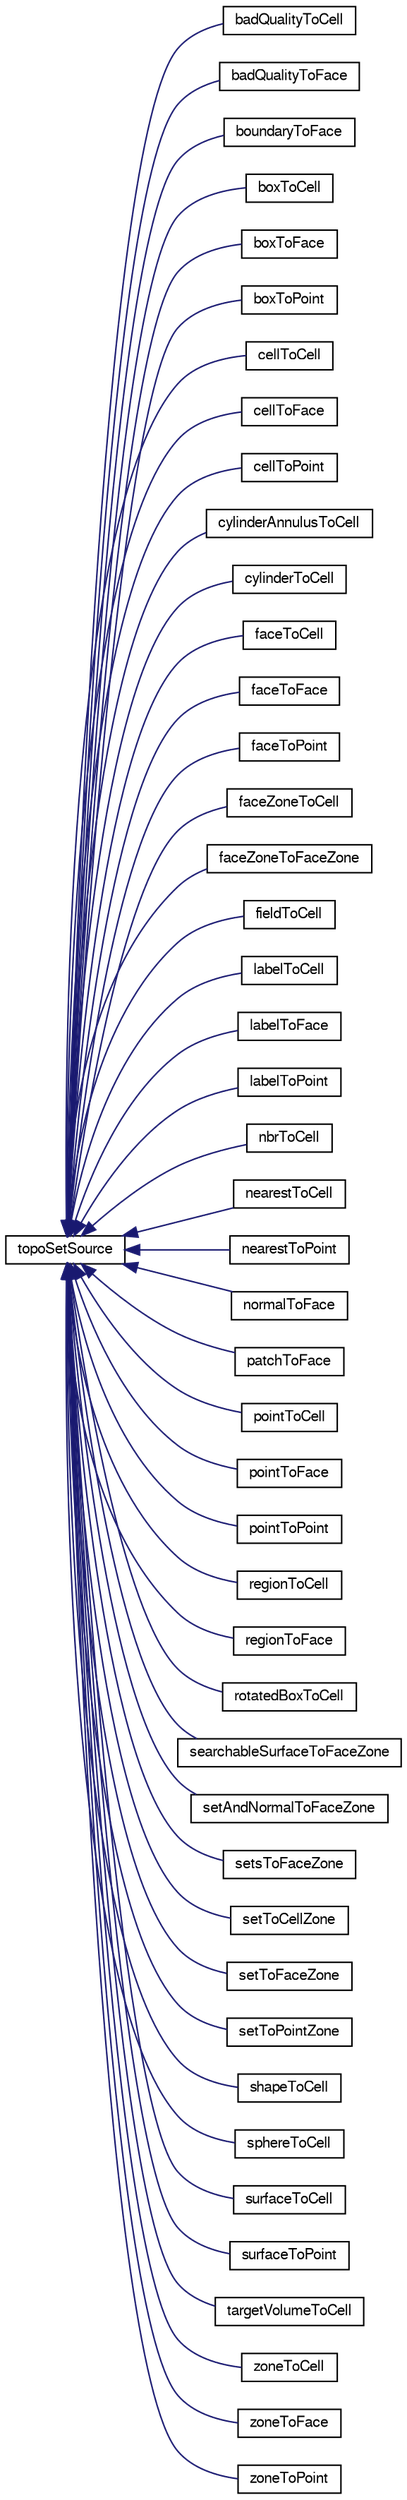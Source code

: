 digraph "Graphical Class Hierarchy"
{
  bgcolor="transparent";
  edge [fontname="FreeSans",fontsize="10",labelfontname="FreeSans",labelfontsize="10"];
  node [fontname="FreeSans",fontsize="10",shape=record];
  rankdir="LR";
  Node1 [label="topoSetSource",height=0.2,width=0.4,color="black",URL="$a02564.html",tooltip="Base class of a source for a topoSet. "];
  Node1 -> Node2 [dir="back",color="midnightblue",fontsize="10",style="solid",fontname="FreeSans"];
  Node2 [label="badQualityToCell",height=0.2,width=0.4,color="black",URL="$a00088.html",tooltip="Selects bad quality cells (using snappyHexMesh/cvMesh mesh quality selector) "];
  Node1 -> Node3 [dir="back",color="midnightblue",fontsize="10",style="solid",fontname="FreeSans"];
  Node3 [label="badQualityToFace",height=0.2,width=0.4,color="black",URL="$a00089.html",tooltip="Selects bad quality faces (using snappyHexMesh/cvMesh mesh quality selector) "];
  Node1 -> Node4 [dir="back",color="midnightblue",fontsize="10",style="solid",fontname="FreeSans"];
  Node4 [label="boundaryToFace",height=0.2,width=0.4,color="black",URL="$a00145.html",tooltip="A topoSetSource to select all external (boundary) faces. "];
  Node1 -> Node5 [dir="back",color="midnightblue",fontsize="10",style="solid",fontname="FreeSans"];
  Node5 [label="boxToCell",height=0.2,width=0.4,color="black",URL="$a00149.html",tooltip="A topoSetSource to select cells based on cell centres inside box(es). "];
  Node1 -> Node6 [dir="back",color="midnightblue",fontsize="10",style="solid",fontname="FreeSans"];
  Node6 [label="boxToFace",height=0.2,width=0.4,color="black",URL="$a00150.html",tooltip="A topoSetSource to select faces based on face centres inside box. "];
  Node1 -> Node7 [dir="back",color="midnightblue",fontsize="10",style="solid",fontname="FreeSans"];
  Node7 [label="boxToPoint",height=0.2,width=0.4,color="black",URL="$a00151.html",tooltip="A topoSetSource to select points based on whether they are inside box. "];
  Node1 -> Node8 [dir="back",color="midnightblue",fontsize="10",style="solid",fontname="FreeSans"];
  Node8 [label="cellToCell",height=0.2,width=0.4,color="black",URL="$a00226.html",tooltip="A topoSetSource to select the cells from another cellSet. "];
  Node1 -> Node9 [dir="back",color="midnightblue",fontsize="10",style="solid",fontname="FreeSans"];
  Node9 [label="cellToFace",height=0.2,width=0.4,color="black",URL="$a00228.html",tooltip="A topoSetSource to select a faceSet from cells. "];
  Node1 -> Node10 [dir="back",color="midnightblue",fontsize="10",style="solid",fontname="FreeSans"];
  Node10 [label="cellToPoint",height=0.2,width=0.4,color="black",URL="$a00230.html",tooltip="A topoSetSource to select points based on usage in cells. "];
  Node1 -> Node11 [dir="back",color="midnightblue",fontsize="10",style="solid",fontname="FreeSans"];
  Node11 [label="cylinderAnnulusToCell",height=0.2,width=0.4,color="black",URL="$a00470.html",tooltip="A topoSetSource to select cells based on cell centres inside a cylinder annulus. "];
  Node1 -> Node12 [dir="back",color="midnightblue",fontsize="10",style="solid",fontname="FreeSans"];
  Node12 [label="cylinderToCell",height=0.2,width=0.4,color="black",URL="$a00471.html",tooltip="A topoSetSource to select cells based on cell centres inside a cylinder. "];
  Node1 -> Node13 [dir="back",color="midnightblue",fontsize="10",style="solid",fontname="FreeSans"];
  Node13 [label="faceToCell",height=0.2,width=0.4,color="black",URL="$a00714.html",tooltip="A topoSetSource to select cells based on usage in faces. "];
  Node1 -> Node14 [dir="back",color="midnightblue",fontsize="10",style="solid",fontname="FreeSans"];
  Node14 [label="faceToFace",height=0.2,width=0.4,color="black",URL="$a00716.html",tooltip="A topoSetSource to select faces based on usage in another faceSet. "];
  Node1 -> Node15 [dir="back",color="midnightblue",fontsize="10",style="solid",fontname="FreeSans"];
  Node15 [label="faceToPoint",height=0.2,width=0.4,color="black",URL="$a00717.html",tooltip="A topoSetSource to select points based on usage in faces. "];
  Node1 -> Node16 [dir="back",color="midnightblue",fontsize="10",style="solid",fontname="FreeSans"];
  Node16 [label="faceZoneToCell",height=0.2,width=0.4,color="black",URL="$a00722.html",tooltip="A topoSetSource to select cells based on side of faceZone. "];
  Node1 -> Node17 [dir="back",color="midnightblue",fontsize="10",style="solid",fontname="FreeSans"];
  Node17 [label="faceZoneToFaceZone",height=0.2,width=0.4,color="black",URL="$a00723.html",tooltip="A topoSetSource to select faces based on usage in another faceSet. "];
  Node1 -> Node18 [dir="back",color="midnightblue",fontsize="10",style="solid",fontname="FreeSans"];
  Node18 [label="fieldToCell",height=0.2,width=0.4,color="black",URL="$a00750.html",tooltip="A topoSetSource to select cells based on field values. "];
  Node1 -> Node19 [dir="back",color="midnightblue",fontsize="10",style="solid",fontname="FreeSans"];
  Node19 [label="labelToCell",height=0.2,width=0.4,color="black",URL="$a01217.html",tooltip="A topoSetSource to select cells based on explicitly given labels. "];
  Node1 -> Node20 [dir="back",color="midnightblue",fontsize="10",style="solid",fontname="FreeSans"];
  Node20 [label="labelToFace",height=0.2,width=0.4,color="black",URL="$a01218.html",tooltip="A topoSetSource to select faces given explicitly provided face labels. "];
  Node1 -> Node21 [dir="back",color="midnightblue",fontsize="10",style="solid",fontname="FreeSans"];
  Node21 [label="labelToPoint",height=0.2,width=0.4,color="black",URL="$a01219.html",tooltip="A topoSetSource to select points given explicitly provided labels. "];
  Node1 -> Node22 [dir="back",color="midnightblue",fontsize="10",style="solid",fontname="FreeSans"];
  Node22 [label="nbrToCell",height=0.2,width=0.4,color="black",URL="$a01528.html",tooltip="A topoSetSource to select cells based on number of neighbouring cells (i.e. number of internal or cou..."];
  Node1 -> Node23 [dir="back",color="midnightblue",fontsize="10",style="solid",fontname="FreeSans"];
  Node23 [label="nearestToCell",height=0.2,width=0.4,color="black",URL="$a01532.html",tooltip="A topoSetSource to select cells nearest to points. "];
  Node1 -> Node24 [dir="back",color="midnightblue",fontsize="10",style="solid",fontname="FreeSans"];
  Node24 [label="nearestToPoint",height=0.2,width=0.4,color="black",URL="$a01533.html",tooltip="A topoSetSource to select points nearest to points. "];
  Node1 -> Node25 [dir="back",color="midnightblue",fontsize="10",style="solid",fontname="FreeSans"];
  Node25 [label="normalToFace",height=0.2,width=0.4,color="black",URL="$a01601.html",tooltip="A topoSetSource to select faces based on normal. "];
  Node1 -> Node26 [dir="back",color="midnightblue",fontsize="10",style="solid",fontname="FreeSans"];
  Node26 [label="patchToFace",height=0.2,width=0.4,color="black",URL="$a01760.html",tooltip="A topoSetSource to select faces based on usage in patches. "];
  Node1 -> Node27 [dir="back",color="midnightblue",fontsize="10",style="solid",fontname="FreeSans"];
  Node27 [label="pointToCell",height=0.2,width=0.4,color="black",URL="$a01844.html",tooltip="A topoSetSource to select cells based on usage of points. "];
  Node1 -> Node28 [dir="back",color="midnightblue",fontsize="10",style="solid",fontname="FreeSans"];
  Node28 [label="pointToFace",height=0.2,width=0.4,color="black",URL="$a01845.html",tooltip="A topoSetSource to select faces based on use of points. "];
  Node1 -> Node29 [dir="back",color="midnightblue",fontsize="10",style="solid",fontname="FreeSans"];
  Node29 [label="pointToPoint",height=0.2,width=0.4,color="black",URL="$a01847.html",tooltip="A topoSetSource to select points based on usage in pointSet. "];
  Node1 -> Node30 [dir="back",color="midnightblue",fontsize="10",style="solid",fontname="FreeSans"];
  Node30 [label="regionToCell",height=0.2,width=0.4,color="black",URL="$a02082.html",tooltip="TopoSetSource. Select cells belonging to topological connected region (that contains given points) ..."];
  Node1 -> Node31 [dir="back",color="midnightblue",fontsize="10",style="solid",fontname="FreeSans"];
  Node31 [label="regionToFace",height=0.2,width=0.4,color="black",URL="$a02083.html",tooltip="A topoSetSource to select faces belonging to topological connected region (that contains given point)..."];
  Node1 -> Node32 [dir="back",color="midnightblue",fontsize="10",style="solid",fontname="FreeSans"];
  Node32 [label="rotatedBoxToCell",height=0.2,width=0.4,color="black",URL="$a02153.html",tooltip="A topoSetSource to select cells based on cell centres inside rotated/skewed box (parallelopiped?). "];
  Node1 -> Node33 [dir="back",color="midnightblue",fontsize="10",style="solid",fontname="FreeSans"];
  Node33 [label="searchableSurfaceToFaceZone",height=0.2,width=0.4,color="black",URL="$a02203.html",tooltip="A topoSetSource to select faces based on intersection (of cell-cell vector) with a surface..."];
  Node1 -> Node34 [dir="back",color="midnightblue",fontsize="10",style="solid",fontname="FreeSans"];
  Node34 [label="setAndNormalToFaceZone",height=0.2,width=0.4,color="black",URL="$a02211.html",tooltip="A topoSetSource to select faces based on usage in a faceSet, where the normal vector is used to orien..."];
  Node1 -> Node35 [dir="back",color="midnightblue",fontsize="10",style="solid",fontname="FreeSans"];
  Node35 [label="setsToFaceZone",height=0.2,width=0.4,color="black",URL="$a02212.html",tooltip="A topoSetSource to select faces based on usage in a faceSet and cellSet. "];
  Node1 -> Node36 [dir="back",color="midnightblue",fontsize="10",style="solid",fontname="FreeSans"];
  Node36 [label="setToCellZone",height=0.2,width=0.4,color="black",URL="$a02214.html",tooltip="A topoSetSource to select cells based on usage in a cellSet. "];
  Node1 -> Node37 [dir="back",color="midnightblue",fontsize="10",style="solid",fontname="FreeSans"];
  Node37 [label="setToFaceZone",height=0.2,width=0.4,color="black",URL="$a02215.html",tooltip="A topoSetSource to select faces based on usage in a faceSet. Sets flipMap to true. "];
  Node1 -> Node38 [dir="back",color="midnightblue",fontsize="10",style="solid",fontname="FreeSans"];
  Node38 [label="setToPointZone",height=0.2,width=0.4,color="black",URL="$a02216.html",tooltip="A topoSetSource to select points based on usage in a pointSet. "];
  Node1 -> Node39 [dir="back",color="midnightblue",fontsize="10",style="solid",fontname="FreeSans"];
  Node39 [label="shapeToCell",height=0.2,width=0.4,color="black",URL="$a02223.html",tooltip="A topoSetSource to select cells based on cell shape. "];
  Node1 -> Node40 [dir="back",color="midnightblue",fontsize="10",style="solid",fontname="FreeSans"];
  Node40 [label="sphereToCell",height=0.2,width=0.4,color="black",URL="$a02331.html",tooltip="A topoSetSource to select cells based on cell centres inside sphere. "];
  Node1 -> Node41 [dir="back",color="midnightblue",fontsize="10",style="solid",fontname="FreeSans"];
  Node41 [label="surfaceToCell",height=0.2,width=0.4,color="black",URL="$a02429.html",tooltip="A topoSetSource to select cells based on relation to surface. "];
  Node1 -> Node42 [dir="back",color="midnightblue",fontsize="10",style="solid",fontname="FreeSans"];
  Node42 [label="surfaceToPoint",height=0.2,width=0.4,color="black",URL="$a02430.html",tooltip="A topoSetSource to selects points based on relation to surface. "];
  Node1 -> Node43 [dir="back",color="midnightblue",fontsize="10",style="solid",fontname="FreeSans"];
  Node43 [label="targetVolumeToCell",height=0.2,width=0.4,color="black",URL="$a02487.html",tooltip="A topoSetSource to select cells based on the wanted volume of selected cells. Adapts a plane until it..."];
  Node1 -> Node44 [dir="back",color="midnightblue",fontsize="10",style="solid",fontname="FreeSans"];
  Node44 [label="zoneToCell",height=0.2,width=0.4,color="black",URL="$a02824.html",tooltip="A topoSetSource to select faces based on cellZone. "];
  Node1 -> Node45 [dir="back",color="midnightblue",fontsize="10",style="solid",fontname="FreeSans"];
  Node45 [label="zoneToFace",height=0.2,width=0.4,color="black",URL="$a02825.html",tooltip="A topoSetSource to select faces based on faceZone. "];
  Node1 -> Node46 [dir="back",color="midnightblue",fontsize="10",style="solid",fontname="FreeSans"];
  Node46 [label="zoneToPoint",height=0.2,width=0.4,color="black",URL="$a02826.html",tooltip="A topoSetSource to select points based on pointZone. "];
}
